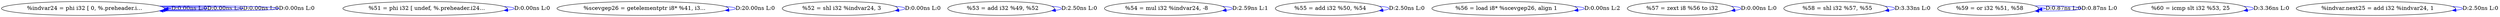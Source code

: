 digraph {
Node0x3104370[label="  %indvar24 = phi i32 [ 0, %.preheader.i..."];
Node0x3104370 -> Node0x3104370[label="D:0.00ns L:0",color=blue];
Node0x3104370 -> Node0x3104370[label="D:0.00ns L:0",color=blue];
Node0x3104370 -> Node0x3104370[label="D:0.00ns L:0",color=blue];
Node0x3104370 -> Node0x3104370[label="D:0.00ns L:0",color=blue];
Node0x3104450[label="  %51 = phi i32 [ undef, %.preheader.i24..."];
Node0x3104450 -> Node0x3104450[label="D:0.00ns L:0",color=blue];
Node0x3104530[label="  %scevgep26 = getelementptr i8* %41, i3..."];
Node0x3104530 -> Node0x3104530[label="D:20.00ns L:0",color=blue];
Node0x3104650[label="  %52 = shl i32 %indvar24, 3"];
Node0x3104650 -> Node0x3104650[label="D:0.00ns L:0",color=blue];
Node0x30f8050[label="  %53 = add i32 %49, %52"];
Node0x30f8050 -> Node0x30f8050[label="D:2.50ns L:0",color=blue];
Node0x30f8130[label="  %54 = mul i32 %indvar24, -8"];
Node0x30f8130 -> Node0x30f8130[label="D:2.59ns L:1",color=blue];
Node0x30f8210[label="  %55 = add i32 %50, %54"];
Node0x30f8210 -> Node0x30f8210[label="D:2.50ns L:0",color=blue];
Node0x30f82f0[label="  %56 = load i8* %scevgep26, align 1"];
Node0x30f82f0 -> Node0x30f82f0[label="D:0.00ns L:2",color=blue];
Node0x30f83d0[label="  %57 = zext i8 %56 to i32"];
Node0x30f83d0 -> Node0x30f83d0[label="D:0.00ns L:0",color=blue];
Node0x30f84b0[label="  %58 = shl i32 %57, %55"];
Node0x30f84b0 -> Node0x30f84b0[label="D:3.33ns L:0",color=blue];
Node0x30f8590[label="  %59 = or i32 %51, %58"];
Node0x30f8590 -> Node0x30f8590[label="D:0.87ns L:0",color=blue];
Node0x30f8590 -> Node0x30f8590[label="D:0.87ns L:0",color=blue];
Node0x30f8670[label="  %60 = icmp slt i32 %53, 25"];
Node0x30f8670 -> Node0x30f8670[label="D:3.36ns L:0",color=blue];
Node0x30f8750[label="  %indvar.next25 = add i32 %indvar24, 1"];
Node0x30f8750 -> Node0x30f8750[label="D:2.50ns L:0",color=blue];
}
